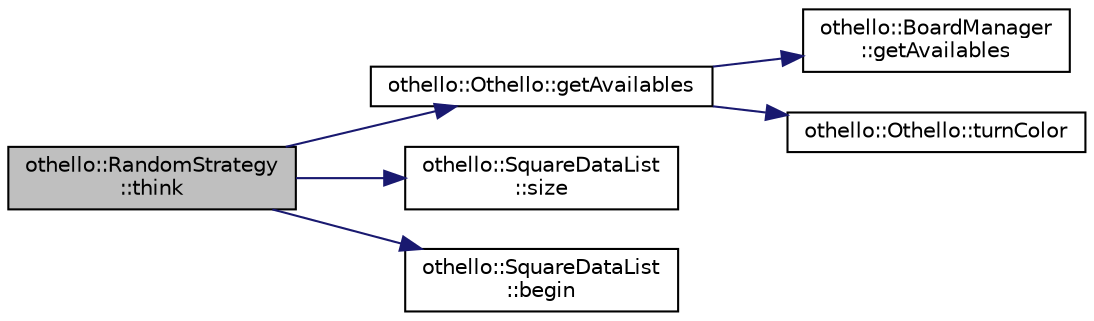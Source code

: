 digraph "othello::RandomStrategy::think"
{
  edge [fontname="Helvetica",fontsize="10",labelfontname="Helvetica",labelfontsize="10"];
  node [fontname="Helvetica",fontsize="10",shape=record];
  rankdir="LR";
  Node1 [label="othello::RandomStrategy\l::think",height=0.2,width=0.4,color="black", fillcolor="grey75", style="filled", fontcolor="black"];
  Node1 -> Node2 [color="midnightblue",fontsize="10",style="solid",fontname="Helvetica"];
  Node2 [label="othello::Othello::getAvailables",height=0.2,width=0.4,color="black", fillcolor="white", style="filled",URL="$d3/d01/classothello_1_1_othello.html#aee421c1127b9ff4b52658705683aaec5"];
  Node2 -> Node3 [color="midnightblue",fontsize="10",style="solid",fontname="Helvetica"];
  Node3 [label="othello::BoardManager\l::getAvailables",height=0.2,width=0.4,color="black", fillcolor="white", style="filled",URL="$df/d71/classothello_1_1_board_manager.html#af9586a3d9f0db440464d2750541d3204"];
  Node2 -> Node4 [color="midnightblue",fontsize="10",style="solid",fontname="Helvetica"];
  Node4 [label="othello::Othello::turnColor",height=0.2,width=0.4,color="black", fillcolor="white", style="filled",URL="$d3/d01/classothello_1_1_othello.html#a130d99d732afa8943f287a15cb9a2e80"];
  Node1 -> Node5 [color="midnightblue",fontsize="10",style="solid",fontname="Helvetica"];
  Node5 [label="othello::SquareDataList\l::size",height=0.2,width=0.4,color="black", fillcolor="white", style="filled",URL="$d0/df4/classothello_1_1_square_data_list.html#a6c6dfa411c8e69d5fdca4a0f78a93fbc"];
  Node1 -> Node6 [color="midnightblue",fontsize="10",style="solid",fontname="Helvetica"];
  Node6 [label="othello::SquareDataList\l::begin",height=0.2,width=0.4,color="black", fillcolor="white", style="filled",URL="$d0/df4/classothello_1_1_square_data_list.html#a5a6d5e4152290fcebdaa4a096ebf2c0f"];
}
